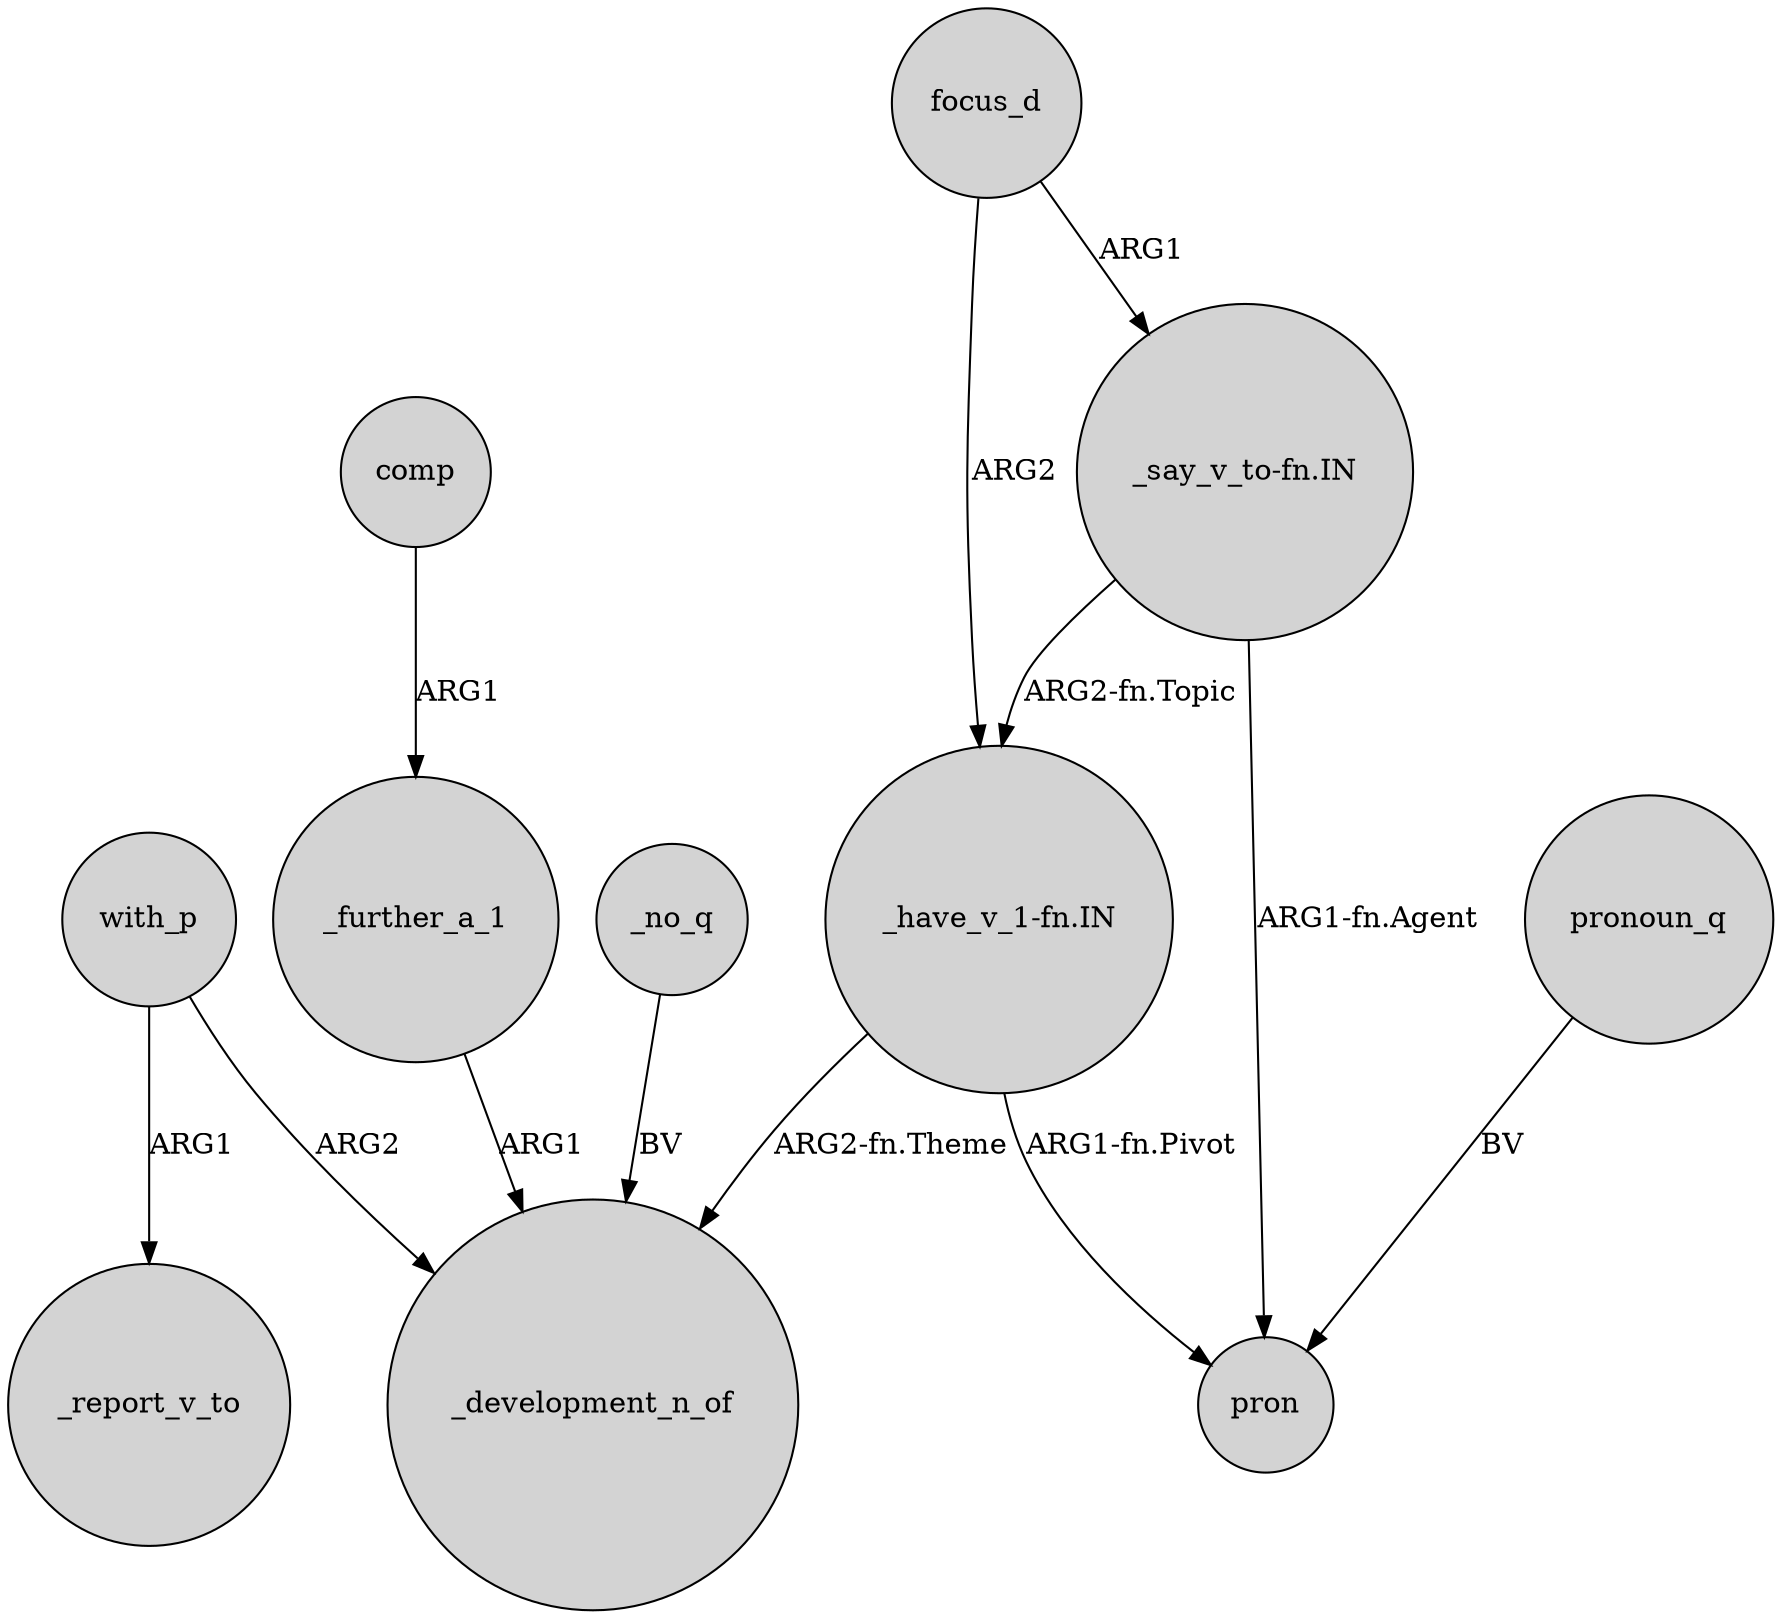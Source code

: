 digraph {
	node [shape=circle style=filled]
	"_say_v_to-fn.IN" -> "_have_v_1-fn.IN" [label="ARG2-fn.Topic"]
	with_p -> _development_n_of [label=ARG2]
	_further_a_1 -> _development_n_of [label=ARG1]
	comp -> _further_a_1 [label=ARG1]
	"_have_v_1-fn.IN" -> pron [label="ARG1-fn.Pivot"]
	_no_q -> _development_n_of [label=BV]
	with_p -> _report_v_to [label=ARG1]
	focus_d -> "_have_v_1-fn.IN" [label=ARG2]
	"_have_v_1-fn.IN" -> _development_n_of [label="ARG2-fn.Theme"]
	focus_d -> "_say_v_to-fn.IN" [label=ARG1]
	"_say_v_to-fn.IN" -> pron [label="ARG1-fn.Agent"]
	pronoun_q -> pron [label=BV]
}
